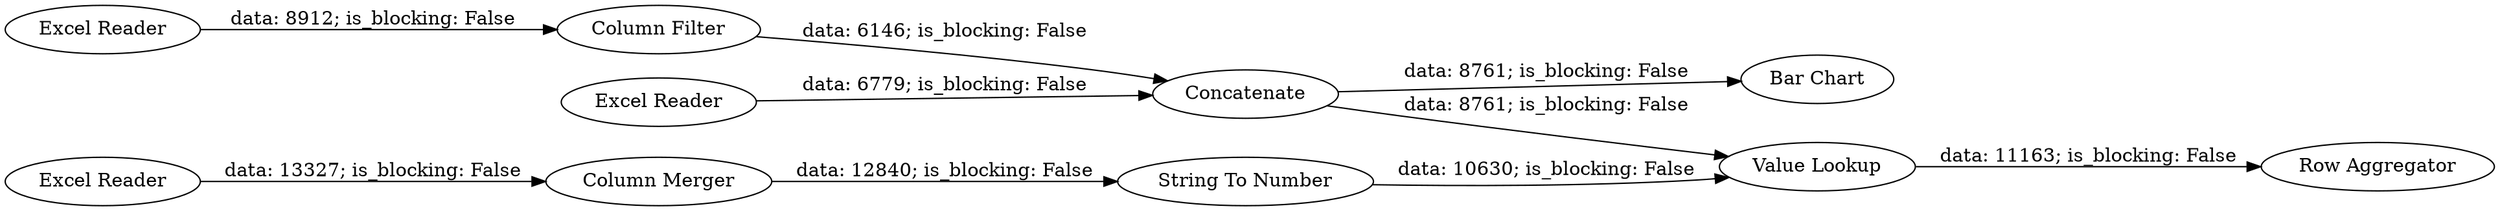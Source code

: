 digraph {
	"-8249946463365418892_1" [label="Excel Reader"]
	"-8249946463365418892_10" [label="Value Lookup"]
	"-8249946463365418892_5" [label=Concatenate]
	"-8249946463365418892_11" [label="Row Aggregator"]
	"-8249946463365418892_9" [label="String To Number"]
	"-8249946463365418892_4" [label="Column Filter"]
	"-8249946463365418892_3" [label="Excel Reader"]
	"-8249946463365418892_6" [label="Bar Chart"]
	"-8249946463365418892_7" [label="Excel Reader"]
	"-8249946463365418892_8" [label="Column Merger"]
	"-8249946463365418892_3" -> "-8249946463365418892_4" [label="data: 8912; is_blocking: False"]
	"-8249946463365418892_9" -> "-8249946463365418892_10" [label="data: 10630; is_blocking: False"]
	"-8249946463365418892_10" -> "-8249946463365418892_11" [label="data: 11163; is_blocking: False"]
	"-8249946463365418892_1" -> "-8249946463365418892_5" [label="data: 6779; is_blocking: False"]
	"-8249946463365418892_5" -> "-8249946463365418892_10" [label="data: 8761; is_blocking: False"]
	"-8249946463365418892_8" -> "-8249946463365418892_9" [label="data: 12840; is_blocking: False"]
	"-8249946463365418892_4" -> "-8249946463365418892_5" [label="data: 6146; is_blocking: False"]
	"-8249946463365418892_5" -> "-8249946463365418892_6" [label="data: 8761; is_blocking: False"]
	"-8249946463365418892_7" -> "-8249946463365418892_8" [label="data: 13327; is_blocking: False"]
	rankdir=LR
}
